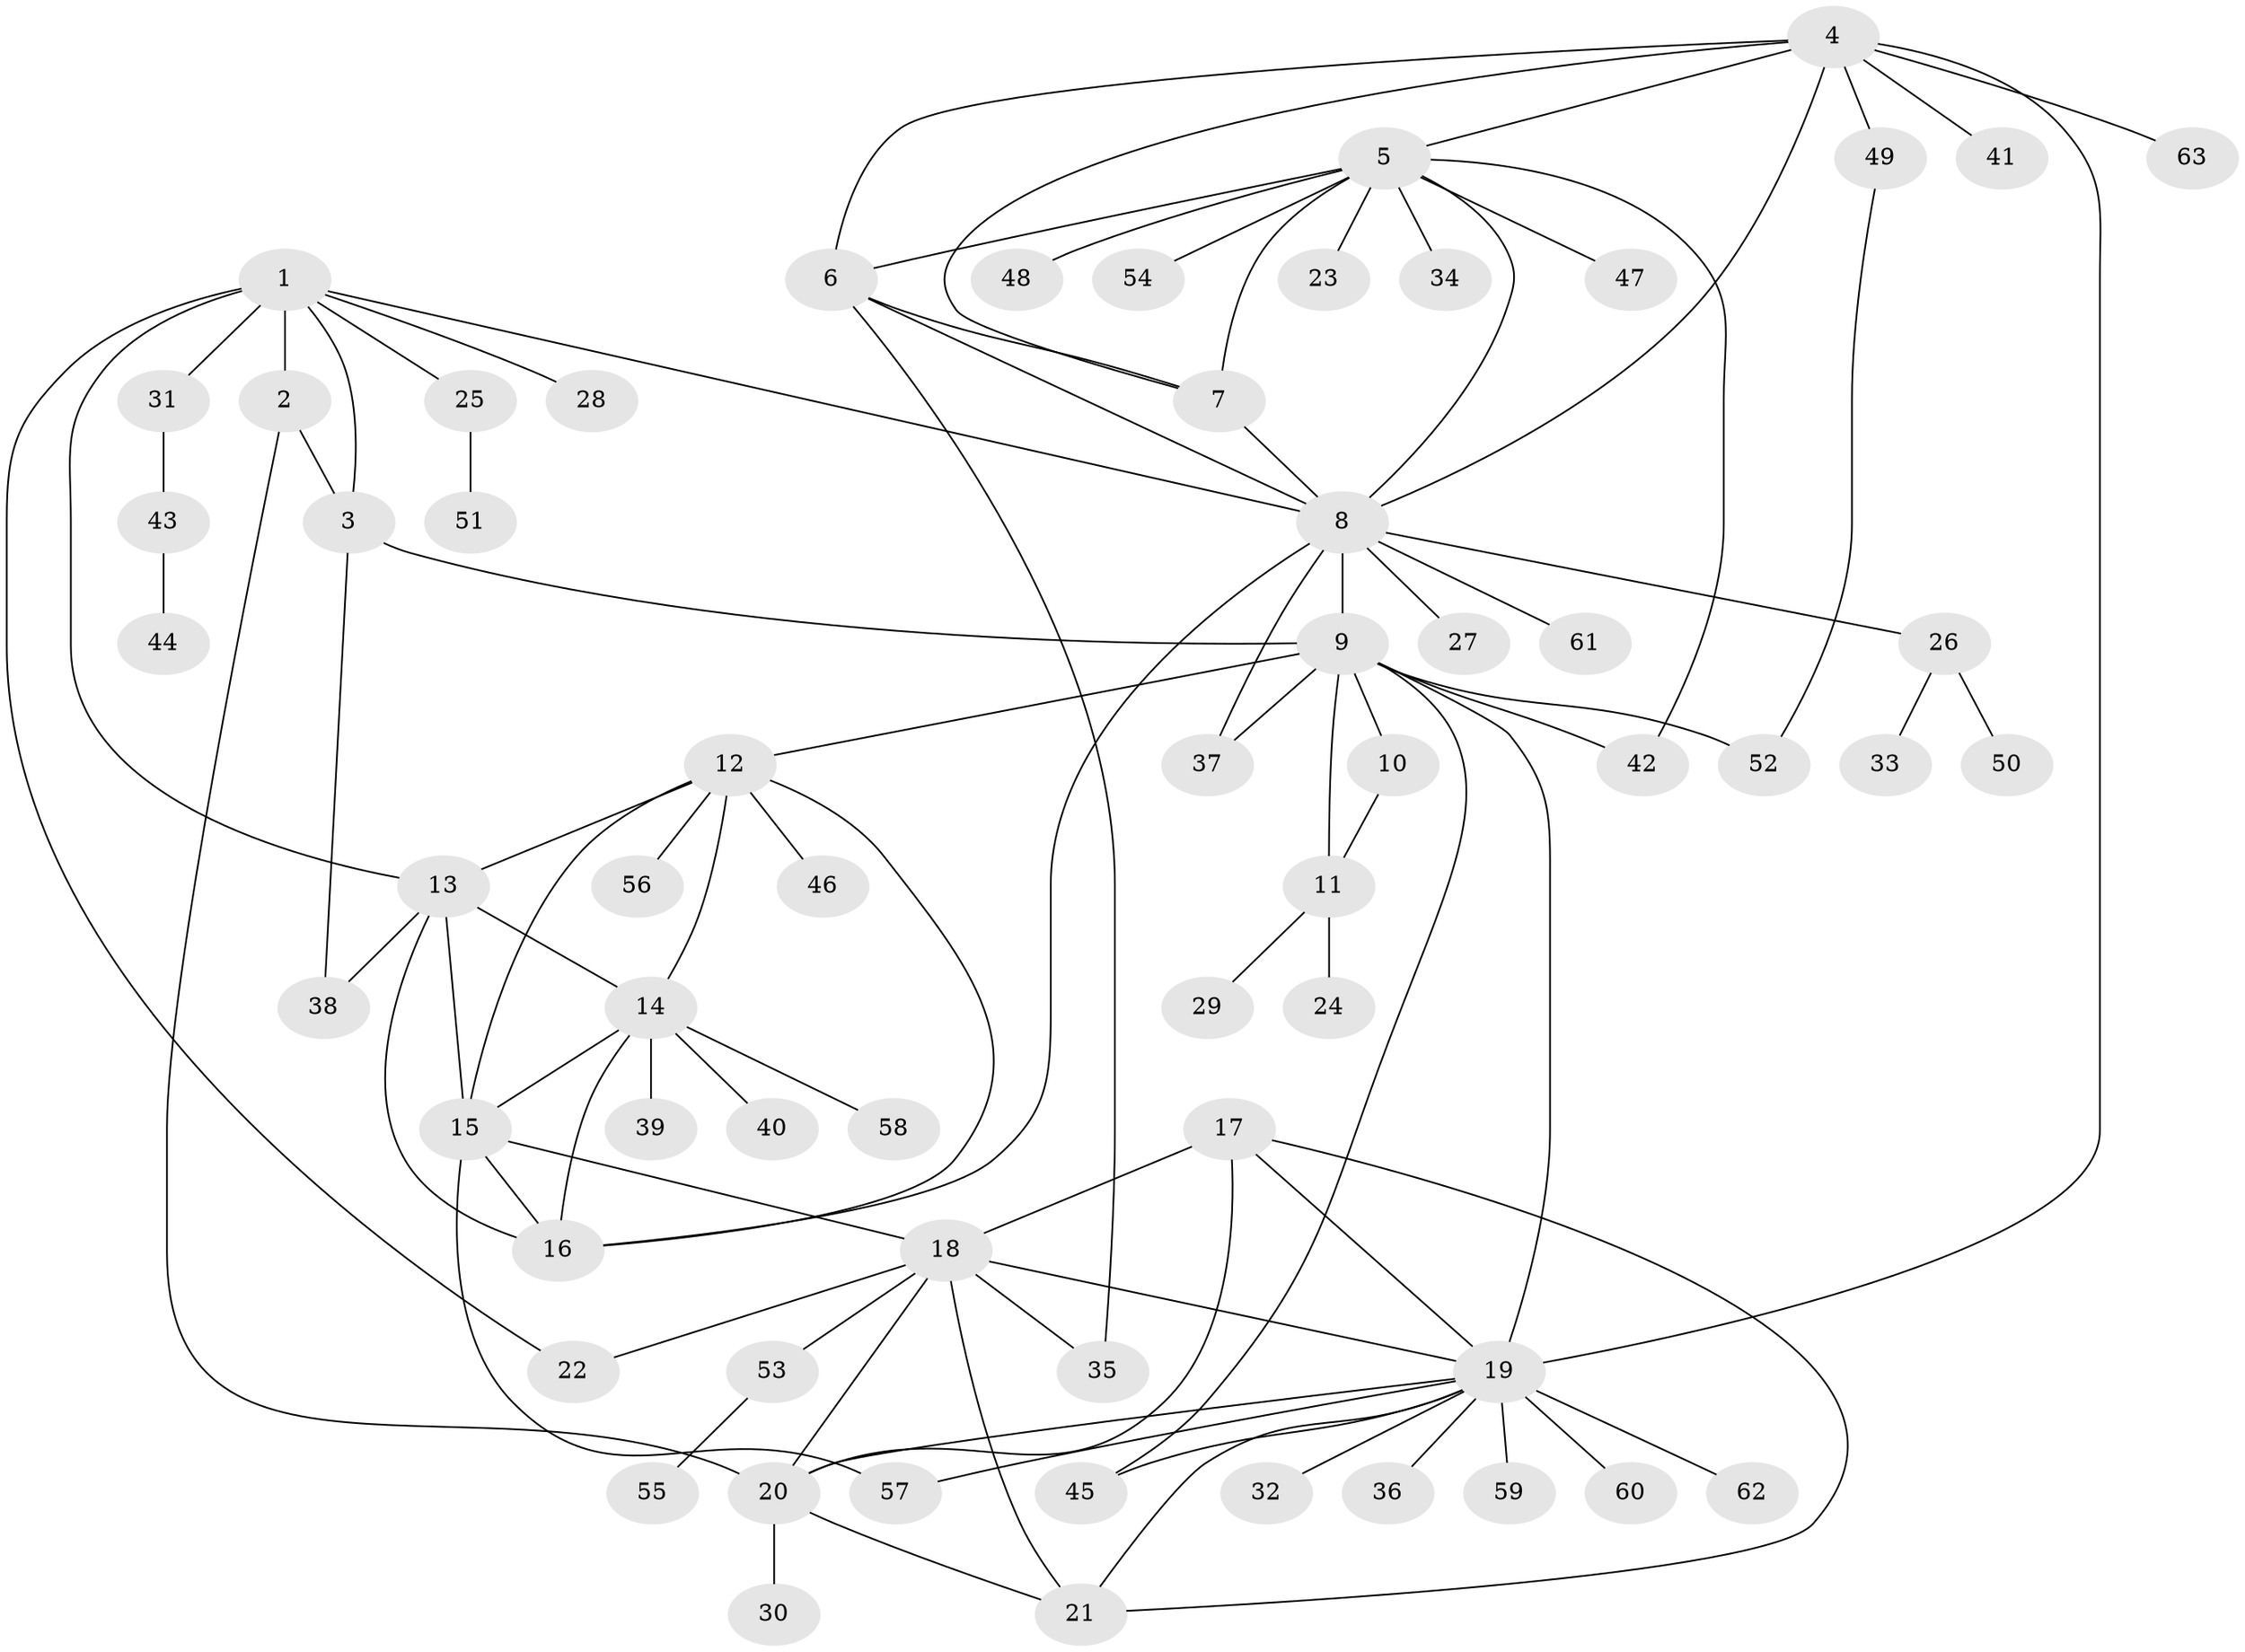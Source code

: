 // original degree distribution, {8: 0.038461538461538464, 5: 0.057692307692307696, 7: 0.028846153846153848, 9: 0.028846153846153848, 11: 0.019230769230769232, 6: 0.04807692307692308, 12: 0.009615384615384616, 14: 0.009615384615384616, 2: 0.15384615384615385, 1: 0.5576923076923077, 4: 0.009615384615384616, 3: 0.038461538461538464}
// Generated by graph-tools (version 1.1) at 2025/52/03/04/25 22:52:45]
// undirected, 63 vertices, 96 edges
graph export_dot {
  node [color=gray90,style=filled];
  1;
  2;
  3;
  4;
  5;
  6;
  7;
  8;
  9;
  10;
  11;
  12;
  13;
  14;
  15;
  16;
  17;
  18;
  19;
  20;
  21;
  22;
  23;
  24;
  25;
  26;
  27;
  28;
  29;
  30;
  31;
  32;
  33;
  34;
  35;
  36;
  37;
  38;
  39;
  40;
  41;
  42;
  43;
  44;
  45;
  46;
  47;
  48;
  49;
  50;
  51;
  52;
  53;
  54;
  55;
  56;
  57;
  58;
  59;
  60;
  61;
  62;
  63;
  1 -- 2 [weight=4.0];
  1 -- 3 [weight=3.0];
  1 -- 8 [weight=1.0];
  1 -- 13 [weight=1.0];
  1 -- 22 [weight=1.0];
  1 -- 25 [weight=1.0];
  1 -- 28 [weight=1.0];
  1 -- 31 [weight=1.0];
  2 -- 3 [weight=1.0];
  2 -- 20 [weight=1.0];
  3 -- 9 [weight=1.0];
  3 -- 38 [weight=3.0];
  4 -- 5 [weight=1.0];
  4 -- 6 [weight=1.0];
  4 -- 7 [weight=1.0];
  4 -- 8 [weight=1.0];
  4 -- 19 [weight=1.0];
  4 -- 41 [weight=1.0];
  4 -- 49 [weight=1.0];
  4 -- 63 [weight=1.0];
  5 -- 6 [weight=1.0];
  5 -- 7 [weight=1.0];
  5 -- 8 [weight=1.0];
  5 -- 23 [weight=1.0];
  5 -- 34 [weight=1.0];
  5 -- 42 [weight=1.0];
  5 -- 47 [weight=1.0];
  5 -- 48 [weight=1.0];
  5 -- 54 [weight=1.0];
  6 -- 7 [weight=1.0];
  6 -- 8 [weight=1.0];
  6 -- 35 [weight=1.0];
  7 -- 8 [weight=1.0];
  8 -- 9 [weight=1.0];
  8 -- 16 [weight=1.0];
  8 -- 26 [weight=1.0];
  8 -- 27 [weight=1.0];
  8 -- 37 [weight=1.0];
  8 -- 61 [weight=1.0];
  9 -- 10 [weight=4.0];
  9 -- 11 [weight=3.0];
  9 -- 12 [weight=1.0];
  9 -- 19 [weight=1.0];
  9 -- 37 [weight=1.0];
  9 -- 42 [weight=1.0];
  9 -- 45 [weight=1.0];
  9 -- 52 [weight=1.0];
  10 -- 11 [weight=1.0];
  11 -- 24 [weight=5.0];
  11 -- 29 [weight=1.0];
  12 -- 13 [weight=1.0];
  12 -- 14 [weight=1.0];
  12 -- 15 [weight=1.0];
  12 -- 16 [weight=1.0];
  12 -- 46 [weight=1.0];
  12 -- 56 [weight=1.0];
  13 -- 14 [weight=1.0];
  13 -- 15 [weight=1.0];
  13 -- 16 [weight=1.0];
  13 -- 38 [weight=1.0];
  14 -- 15 [weight=1.0];
  14 -- 16 [weight=1.0];
  14 -- 39 [weight=1.0];
  14 -- 40 [weight=1.0];
  14 -- 58 [weight=1.0];
  15 -- 16 [weight=1.0];
  15 -- 18 [weight=1.0];
  15 -- 57 [weight=1.0];
  17 -- 18 [weight=1.0];
  17 -- 19 [weight=1.0];
  17 -- 20 [weight=1.0];
  17 -- 21 [weight=1.0];
  18 -- 19 [weight=1.0];
  18 -- 20 [weight=1.0];
  18 -- 21 [weight=1.0];
  18 -- 22 [weight=1.0];
  18 -- 35 [weight=1.0];
  18 -- 53 [weight=1.0];
  19 -- 20 [weight=1.0];
  19 -- 21 [weight=1.0];
  19 -- 32 [weight=1.0];
  19 -- 36 [weight=1.0];
  19 -- 45 [weight=1.0];
  19 -- 57 [weight=1.0];
  19 -- 59 [weight=1.0];
  19 -- 60 [weight=1.0];
  19 -- 62 [weight=1.0];
  20 -- 21 [weight=1.0];
  20 -- 30 [weight=1.0];
  25 -- 51 [weight=1.0];
  26 -- 33 [weight=1.0];
  26 -- 50 [weight=1.0];
  31 -- 43 [weight=1.0];
  43 -- 44 [weight=1.0];
  49 -- 52 [weight=1.0];
  53 -- 55 [weight=1.0];
}

